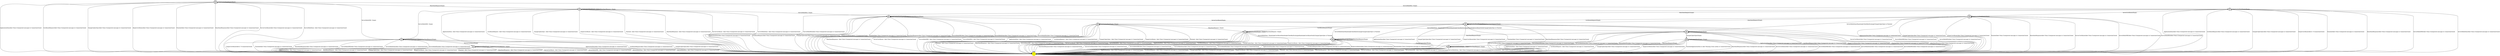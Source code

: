 digraph {
node [style=filled, shape=circle];
5 [label="5", shape=doublecircle];
0 [label="0"];
1 [label="1"];
2 [label="2"];
3 [label="3"];
4 [label="4"];
6 [label="6"];
7 [label="7"];
8 [label="8"];
9 [label="9"];
10 [label="10"];
11 [label="11"];
12 [label="12"];
13 [label="13"];
14 [label="14" , fillcolor="yellow"];
5 -> 14 [label="ApplicationData/Alert Fatal (Unexpected message) & ConnectionClosed"]
5 -> 5 [label="ApplicationDataEmpty/Empty"]
5 -> 14 [label="CertificateRequest/Alert Fatal (Unexpected message) & ConnectionClosed"]
5 -> 14 [label="ChangeCipherSpec/Alert Fatal (Unexpected message) & ConnectionClosed"]
5 -> 14 [label="EmptyCertificate/Alert Fatal (Unexpected message) & ConnectionClosed"]
5 -> 14 [label="Finished/Alert Fatal (Unexpected message) & ConnectionClosed"]
5 -> 4 [label="HeartbeatRequest/Empty"]
5 -> 14 [label="HeartbeatResponse/Alert Fatal (Unexpected message) & ConnectionClosed"]
5 -> 14 [label="ServerCertificate/Alert Fatal (Unexpected message) & ConnectionClosed"]
5 -> 7 [label="ServerHelloDHE / Empty"]
5 -> 14 [label="ServerHelloDone / Alert Fatal (Unexpected message) & ConnectionClosed"]
5 -> 9 [label="ServerHelloRSA / Empty"]
0 -> 14 [label="ApplicationData / Alert Fatal (Unexpected message) & ConnectionClosed"]
0 -> 0 [label="ApplicationDataEmpty / Empty"]
0 -> 14 [label="CertificateRequest / Alert Fatal (Unexpected message) & ConnectionClosed"]
0 -> 14 [label="ChangeCipherSpec / Alert Fatal (Unexpected message) & ConnectionClosed"]
0 -> 14 [label="EmptyCertificate / Alert Fatal (Unexpected message) & ConnectionClosed"]
0 -> 14 [label="Finished / Alert Fatal (Internal error) & ConnectionClosed"]
0 -> 0 [label="HeartbeatRequest / Empty"]
0 -> 14 [label="HeartbeatResponse / Alert Fatal (Unexpected message) & ConnectionClosed"]
0 -> 14 [label="ServerCertificate / Alert Fatal (Unexpected message) & ConnectionClosed"]
0 -> 14 [label="ServerHelloDHE / Alert Fatal (Unexpected message) & ConnectionClosed"]
0 -> 14 [label="ServerHelloDone / Alert Fatal (Unexpected message) & ConnectionClosed"]
0 -> 14 [label="ServerHelloRSA / Alert Fatal (Unexpected message) & ConnectionClosed"]
1 -> 14 [label="ApplicationData / Alert Fatal (Unexpected message) & ConnectionClosed"]
1 -> 1 [label="ApplicationDataEmpty / Empty"]
1 -> 14 [label="CertificateRequest / Alert Fatal (Unexpected message) & ConnectionClosed"]
1 -> 14 [label="ChangeCipherSpec / Alert Fatal (Unexpected message) & ConnectionClosed"]
1 -> 14 [label="EmptyCertificate / Alert Fatal (Unexpected message) & ConnectionClosed"]
1 -> 14 [label="Finished / Alert Fatal (Unexpected message) & ConnectionClosed"]
1 -> 1 [label="HeartbeatRequest / Empty"]
1 -> 14 [label="HeartbeatResponse / Alert Fatal (Unexpected message) & ConnectionClosed"]
1 -> 14 [label="ServerCertificate / Alert Fatal (Unexpected message) & ConnectionClosed"]
1 -> 14 [label="ServerHelloDHE / Alert Fatal (Unexpected message) & ConnectionClosed"]
1 -> 14 [label="ServerHelloDone / Alert Fatal (Unexpected message) & ConnectionClosed"]
1 -> 14 [label="ServerHelloRSA / Alert Fatal (Unexpected message) & ConnectionClosed"]
2 -> 14 [label="ApplicationData / Alert Fatal (Unexpected message) & ConnectionClosed"]
2 -> 2 [label="ApplicationDataEmpty / Empty"]
2 -> 14 [label="CertificateRequest / Alert Fatal (Unexpected message) & ConnectionClosed"]
2 -> 14 [label="ChangeCipherSpec / Alert Fatal (Unexpected message) & ConnectionClosed"]
2 -> 14 [label="EmptyCertificate / Alert Fatal (Unexpected message) & ConnectionClosed"]
2 -> 14 [label="Finished / Alert Fatal (Unexpected message) & ConnectionClosed"]
2 -> 2 [label="HeartbeatRequest / Empty"]
2 -> 14 [label="HeartbeatResponse / Alert Fatal (Unexpected message) & ConnectionClosed"]
2 -> 14 [label="ServerCertificate / Alert Fatal (Unexpected message) & ConnectionClosed"]
2 -> 14 [label="ServerHelloDHE / Alert Fatal (Unexpected message) & ConnectionClosed"]
2 -> 10 [label="ServerHelloDone / HandshakeCertificateHandshakeClientKeyExchangeHandshakeCertificateVerifyChangeCipherSpec & Finished"]
2 -> 14 [label="ServerHelloRSA / Alert Fatal (Unexpected message) & ConnectionClosed"]
3 -> 14 [label="ApplicationData / Alert Fatal (Unexpected message) & ConnectionClosed"]
3 -> 3 [label="ApplicationDataEmpty / Empty"]
3 -> 14 [label="CertificateRequest / Alert Fatal (Unexpected message) & ConnectionClosed"]
3 -> 14 [label="ChangeCipherSpec / Alert Fatal (Unexpected message) & ConnectionClosed"]
3 -> 14 [label="EmptyCertificate / Alert Fatal (Unexpected message) & ConnectionClosed"]
3 -> 14 [label="Finished / Alert Fatal (Unexpected message) & ConnectionClosed"]
3 -> 2 [label="HeartbeatRequest / Empty"]
3 -> 14 [label="HeartbeatResponse / Alert Fatal (Unexpected message) & ConnectionClosed"]
3 -> 14 [label="ServerCertificate / Alert Fatal (Unexpected message) & ConnectionClosed"]
3 -> 14 [label="ServerHelloDHE / Alert Fatal (Unexpected message) & ConnectionClosed"]
3 -> 11 [label="ServerHelloDone / HandshakeCertificateHandshakeClientKeyExchangeHandshakeCertificateVerifyChangeCipherSpec & Finished"]
3 -> 14 [label="ServerHelloRSA / Alert Fatal (Unexpected message) & ConnectionClosed"]
4 -> 14 [label="ApplicationData / Alert Fatal (Unexpected message) & ConnectionClosed"]
4 -> 4 [label="ApplicationDataEmpty / Empty"]
4 -> 14 [label="CertificateRequest / Alert Fatal (Unexpected message) & ConnectionClosed"]
4 -> 14 [label="ChangeCipherSpec / Alert Fatal (Unexpected message) & ConnectionClosed"]
4 -> 14 [label="EmptyCertificate / Alert Fatal (Unexpected message) & ConnectionClosed"]
4 -> 14 [label="Finished / Alert Fatal (Unexpected message) & ConnectionClosed"]
4 -> 4 [label="HeartbeatRequest / Empty"]
4 -> 14 [label="HeartbeatResponse / Alert Fatal (Unexpected message) & ConnectionClosed"]
4 -> 14 [label="ServerCertificate / Alert Fatal (Unexpected message) & ConnectionClosed"]
4 -> 7 [label="ServerHelloDHE / Empty"]
4 -> 14 [label="ServerHelloDone / Alert Fatal (Unexpected message) & ConnectionClosed"]
4 -> 8 [label="ServerHelloRSA / Empty"]
6 -> 14 [label="ApplicationData / Alert Fatal (Unexpected message) & ConnectionClosed"]
6 -> 6 [label="ApplicationDataEmpty / Empty"]
6 -> 14 [label="CertificateRequest / Alert Fatal (Unexpected message) & ConnectionClosed"]
6 -> 14 [label="ChangeCipherSpec/Alert Fatal (Unexpected message) & ConnectionClosed"]
6 -> 14 [label="EmptyCertificate/Alert Fatal (Unexpected message) & ConnectionClosed"]
6 -> 14 [label="Finished/ApplicationData & Alert Warning (Close notify) & ConnectionClosed"]
6 -> 0 [label="HeartbeatRequest/Empty"]
6 -> 14 [label="HeartbeatResponse/Alert Fatal (Unexpected message) & ConnectionClosed"]
6 -> 14 [label="ServerCertificate/Alert Fatal (Unexpected message) & ConnectionClosed"]
6 -> 14 [label="ServerHelloDHE/Alert Fatal (Unexpected message) & ConnectionClosed"]
6 -> 14 [label="ServerHelloDone/Alert Fatal (Unexpected message) & ConnectionClosed"]
6 -> 14 [label="ServerHelloRSA/Alert Fatal (Unexpected message) & ConnectionClosed"]
7 -> 14 [label="ApplicationData/Alert Fatal (Unexpected message) & ConnectionClosed"]
7 -> 7 [label="ApplicationDataEmpty/Empty"]
7 -> 14 [label="CertificateRequest/Alert Fatal (Unexpected message) & ConnectionClosed"]
7 -> 14 [label="ChangeCipherSpec/Alert Fatal (Unexpected message) & ConnectionClosed"]
7 -> 14 [label="EmptyCertificate/Alert2.71ConnectionClosed"]
7 -> 14 [label="Finished/Alert Fatal (Unexpected message) & ConnectionClosed"]
7 -> 7 [label="HeartbeatRequest/Empty"]
7 -> 14 [label="HeartbeatResponse/Alert Fatal (Unexpected message) & ConnectionClosed"]
7 -> 1 [label="ServerCertificate/Empty"]
7 -> 14 [label="ServerHelloDHE/Alert Fatal (Unexpected message) & ConnectionClosed"]
7 -> 14 [label="ServerHelloDone/Alert Fatal (Unexpected message) & ConnectionClosed"]
7 -> 14 [label="ServerHelloRSA/Alert Fatal (Unexpected message) & ConnectionClosed"]
8 -> 14 [label="ApplicationData/Alert Fatal (Unexpected message) & ConnectionClosed"]
8 -> 8 [label="ApplicationDataEmpty/Empty"]
8 -> 14 [label="CertificateRequest/Alert Fatal (Unexpected message) & ConnectionClosed"]
8 -> 14 [label="ChangeCipherSpec/Alert Fatal (Unexpected message) & ConnectionClosed"]
8 -> 14 [label="EmptyCertificate/Alert2.71ConnectionClosed"]
8 -> 14 [label="Finished/Alert Fatal (Unexpected message) & ConnectionClosed"]
8 -> 8 [label="HeartbeatRequest/Empty"]
8 -> 14 [label="HeartbeatResponse/Alert Fatal (Unexpected message) & ConnectionClosed"]
8 -> 12 [label="ServerCertificate/Empty"]
8 -> 14 [label="ServerHelloDHE/Alert Fatal (Unexpected message) & ConnectionClosed"]
8 -> 14 [label="ServerHelloDone/Alert Fatal (Unexpected message) & ConnectionClosed"]
8 -> 14 [label="ServerHelloRSA/Alert Fatal (Unexpected message) & ConnectionClosed"]
9 -> 14 [label="ApplicationData/Alert Fatal (Unexpected message) & ConnectionClosed"]
9 -> 9 [label="ApplicationDataEmpty/Empty"]
9 -> 14 [label="CertificateRequest/Alert Fatal (Unexpected message) & ConnectionClosed"]
9 -> 14 [label="ChangeCipherSpec/Alert Fatal (Unexpected message) & ConnectionClosed"]
9 -> 14 [label="EmptyCertificate/Alert2.71ConnectionClosed"]
9 -> 14 [label="Finished/Alert Fatal (Unexpected message) & ConnectionClosed"]
9 -> 8 [label="HeartbeatRequest/Empty"]
9 -> 14 [label="HeartbeatResponse/Alert Fatal (Unexpected message) & ConnectionClosed"]
9 -> 13 [label="ServerCertificate/Empty"]
9 -> 14 [label="ServerHelloDHE/Alert Fatal (Unexpected message) & ConnectionClosed"]
9 -> 14 [label="ServerHelloDone/Alert Fatal (Unexpected message) & ConnectionClosed"]
9 -> 14 [label="ServerHelloRSA/Alert Fatal (Unexpected message) & ConnectionClosed"]
10 -> 14 [label="ApplicationData/Alert Fatal (Unexpected message) & ConnectionClosed"]
10 -> 10 [label="ApplicationDataEmpty/Empty"]
10 -> 14 [label="CertificateRequest/Alert Fatal (Unexpected message) & ConnectionClosed"]
10 -> 0 [label="ChangeCipherSpec/Empty"]
10 -> 14 [label="EmptyCertificate/Alert Fatal (Unexpected message) & ConnectionClosed"]
10 -> 14 [label="Finished/Alert Fatal (Unexpected message) & ConnectionClosed"]
10 -> 10 [label="HeartbeatRequest/Empty"]
10 -> 14 [label="HeartbeatResponse/Alert Fatal (Unexpected message) & ConnectionClosed"]
10 -> 14 [label="ServerCertificate/Alert Fatal (Unexpected message) & ConnectionClosed"]
10 -> 14 [label="ServerHelloDHE/Alert Fatal (Unexpected message) & ConnectionClosed"]
10 -> 14 [label="ServerHelloDone/Alert Fatal (Unexpected message) & ConnectionClosed"]
10 -> 14 [label="ServerHelloRSA/Alert Fatal (Unexpected message) & ConnectionClosed"]
11 -> 14 [label="ApplicationData/Alert Fatal (Unexpected message) & ConnectionClosed"]
11 -> 11 [label="ApplicationDataEmpty/Empty"]
11 -> 14 [label="CertificateRequest/Alert Fatal (Unexpected message) & ConnectionClosed"]
11 -> 6 [label="ChangeCipherSpec/Empty"]
11 -> 14 [label="EmptyCertificate/Alert Fatal (Unexpected message) & ConnectionClosed"]
11 -> 14 [label="Finished/Alert Fatal (Unexpected message) & ConnectionClosed"]
11 -> 10 [label="HeartbeatRequest/Empty"]
11 -> 14 [label="HeartbeatResponse/Alert Fatal (Unexpected message) & ConnectionClosed"]
11 -> 14 [label="ServerCertificate/Alert Fatal (Unexpected message) & ConnectionClosed"]
11 -> 14 [label="ServerHelloDHE/Alert Fatal (Unexpected message) & ConnectionClosed"]
11 -> 14 [label="ServerHelloDone/Alert Fatal (Unexpected message) & ConnectionClosed"]
11 -> 14 [label="ServerHelloRSA/Alert Fatal (Unexpected message) & ConnectionClosed"]
12 -> 14 [label="ApplicationData/Alert Fatal (Unexpected message) & ConnectionClosed"]
12 -> 12 [label="ApplicationDataEmpty/Empty"]
12 -> 2 [label="CertificateRequest/Empty"]
12 -> 14 [label="ChangeCipherSpec/Alert Fatal (Unexpected message) & ConnectionClosed"]
12 -> 14 [label="EmptyCertificate/Alert Fatal (Unexpected message) & ConnectionClosed"]
12 -> 14 [label="Finished/Alert Fatal (Unexpected message) & ConnectionClosed"]
12 -> 12 [label="HeartbeatRequest/Empty"]
12 -> 14 [label="HeartbeatResponse/Alert Fatal (Unexpected message) & ConnectionClosed"]
12 -> 14 [label="ServerCertificate/Alert Fatal (Unexpected message) & ConnectionClosed"]
12 -> 14 [label="ServerHelloDHE/Alert Fatal (Unexpected message) & ConnectionClosed"]
12 -> 10 [label="ServerHelloDone/HandshakeClientKeyExchangeChangeCipherSpec & Finished"]
12 -> 14 [label="ServerHelloRSA/Alert Fatal (Unexpected message) & ConnectionClosed"]
13 -> 14 [label="ApplicationData/Alert Fatal (Unexpected message) & ConnectionClosed"]
13 -> 13 [label="ApplicationDataEmpty/Empty"]
13 -> 3 [label="CertificateRequest/Empty"]
13 -> 14 [label="ChangeCipherSpec/Alert Fatal (Unexpected message) & ConnectionClosed"]
13 -> 14 [label="EmptyCertificate/Alert Fatal (Unexpected message) & ConnectionClosed"]
13 -> 14 [label="Finished/Alert Fatal (Unexpected message) & ConnectionClosed"]
13 -> 12 [label="HeartbeatRequest/Empty"]
13 -> 14 [label="HeartbeatResponse/Alert Fatal (Unexpected message) & ConnectionClosed"]
13 -> 14 [label="ServerCertificate/Alert Fatal (Unexpected message) & ConnectionClosed"]
13 -> 14 [label="ServerHelloDHE/Alert Fatal (Unexpected message) & ConnectionClosed"]
13 -> 11 [label="ServerHelloDone/HandshakeClientKeyExchangeChangeCipherSpec & Finished"]
13 -> 14 [label="ServerHelloRSA/Alert Fatal (Unexpected message) & ConnectionClosed"]
14 -> 14 [label="ApplicationData/ConnectionClosed"]
14 -> 14 [label="ApplicationDataEmpty/ConnectionClosed"]
14 -> 14 [label="CertificateRequest/ConnectionClosed"]
14 -> 14 [label="ChangeCipherSpec/ConnectionClosed"]
14 -> 14 [label="EmptyCertificate/ConnectionClosed"]
14 -> 14 [label="Finished/ConnectionClosed"]
14 -> 14 [label="HeartbeatRequest/ConnectionClosed"]
14 -> 14 [label="HeartbeatResponse/ConnectionClosed"]
14 -> 14 [label="ServerCertificate/ConnectionClosed"]
14 -> 14 [label="ServerHelloDHE/ConnectionClosed"]
14 -> 14 [label="ServerHelloDone/ConnectionClosed"]
14 -> 14 [label="ServerHelloRSA/ConnectionClosed"]
}
